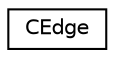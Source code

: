 digraph "Graphical Class Hierarchy"
{
 // LATEX_PDF_SIZE
  edge [fontname="Helvetica",fontsize="10",labelfontname="Helvetica",labelfontsize="10"];
  node [fontname="Helvetica",fontsize="10",shape=record];
  rankdir="LR";
  Node0 [label="CEdge",height=0.2,width=0.4,color="black", fillcolor="white", style="filled",URL="$classCEdge.html",tooltip="Class for defining the edges of the dual grid."];
}
